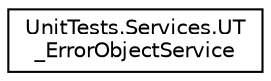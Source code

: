 digraph "Graphical Class Hierarchy"
{
 // LATEX_PDF_SIZE
  edge [fontname="Helvetica",fontsize="10",labelfontname="Helvetica",labelfontsize="10"];
  node [fontname="Helvetica",fontsize="10",shape=record];
  rankdir="LR";
  Node0 [label="UnitTests.Services.UT\l_ErrorObjectService",height=0.2,width=0.4,color="black", fillcolor="white", style="filled",URL="$class_unit_tests_1_1_services_1_1_u_t___error_object_service.html",tooltip=" "];
}
